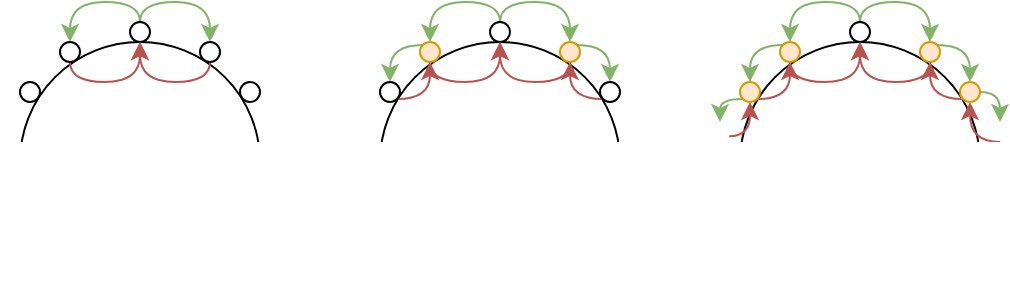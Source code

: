 <mxfile version="13.9.9" type="device" pages="2"><diagram id="vTcoyEnRLcgLhXLbYMKD" name="Page-1"><mxGraphModel dx="984" dy="431" grid="1" gridSize="10" guides="1" tooltips="1" connect="1" arrows="1" fold="1" page="1" pageScale="1" pageWidth="583" pageHeight="413" math="0" shadow="0"><root><mxCell id="0"/><mxCell id="1" parent="0"/><mxCell id="iMOEymc-GeRiQyR5Aa69-2" value="" style="ellipse;whiteSpace=wrap;html=1;" vertex="1" parent="1"><mxGeometry x="70" y="30" width="120" height="120" as="geometry"/></mxCell><mxCell id="iMOEymc-GeRiQyR5Aa69-57" style="edgeStyle=orthogonalEdgeStyle;rounded=0;orthogonalLoop=1;jettySize=auto;html=1;exitX=0.5;exitY=0;exitDx=0;exitDy=0;entryX=0.5;entryY=0;entryDx=0;entryDy=0;startArrow=none;startFill=0;endArrow=classic;endFill=1;elbow=vertical;curved=1;fillColor=#d5e8d4;strokeColor=#82b366;" edge="1" parent="1" source="iMOEymc-GeRiQyR5Aa69-23" target="iMOEymc-GeRiQyR5Aa69-25"><mxGeometry relative="1" as="geometry"><Array as="points"><mxPoint x="130" y="10"/><mxPoint x="95" y="10"/></Array></mxGeometry></mxCell><mxCell id="iMOEymc-GeRiQyR5Aa69-59" style="edgeStyle=orthogonalEdgeStyle;orthogonalLoop=1;jettySize=auto;html=1;exitX=0.5;exitY=0;exitDx=0;exitDy=0;entryX=0.5;entryY=0;entryDx=0;entryDy=0;startArrow=none;startFill=0;endArrow=classic;endFill=1;fillColor=#d5e8d4;strokeColor=#82b366;curved=1;" edge="1" parent="1" source="iMOEymc-GeRiQyR5Aa69-23" target="iMOEymc-GeRiQyR5Aa69-24"><mxGeometry relative="1" as="geometry"><Array as="points"><mxPoint x="130" y="10"/><mxPoint x="165" y="10"/></Array></mxGeometry></mxCell><mxCell id="iMOEymc-GeRiQyR5Aa69-23" value="" style="ellipse;whiteSpace=wrap;html=1;aspect=fixed;" vertex="1" parent="1"><mxGeometry x="125" y="20" width="10" height="10" as="geometry"/></mxCell><mxCell id="iMOEymc-GeRiQyR5Aa69-60" style="edgeStyle=orthogonalEdgeStyle;curved=1;rounded=0;orthogonalLoop=1;jettySize=auto;html=1;exitX=0.5;exitY=1;exitDx=0;exitDy=0;entryX=0.5;entryY=1;entryDx=0;entryDy=0;startArrow=none;startFill=0;endArrow=classic;endFill=1;fillColor=#f8cecc;strokeColor=#b85450;" edge="1" parent="1" source="iMOEymc-GeRiQyR5Aa69-24" target="iMOEymc-GeRiQyR5Aa69-23"><mxGeometry relative="1" as="geometry"><Array as="points"><mxPoint x="165" y="50"/><mxPoint x="130" y="50"/></Array></mxGeometry></mxCell><mxCell id="iMOEymc-GeRiQyR5Aa69-24" value="" style="ellipse;whiteSpace=wrap;html=1;aspect=fixed;" vertex="1" parent="1"><mxGeometry x="160" y="30" width="10" height="10" as="geometry"/></mxCell><mxCell id="iMOEymc-GeRiQyR5Aa69-58" style="edgeStyle=orthogonalEdgeStyle;curved=1;rounded=0;orthogonalLoop=1;jettySize=auto;html=1;exitX=0.5;exitY=1;exitDx=0;exitDy=0;entryX=0.5;entryY=0;entryDx=0;entryDy=0;startArrow=none;startFill=0;endArrow=classic;endFill=1;fillColor=#f8cecc;strokeColor=#b85450;" edge="1" parent="1" source="iMOEymc-GeRiQyR5Aa69-25" target="iMOEymc-GeRiQyR5Aa69-2"><mxGeometry relative="1" as="geometry"><Array as="points"><mxPoint x="95" y="50"/><mxPoint x="130" y="50"/></Array></mxGeometry></mxCell><mxCell id="iMOEymc-GeRiQyR5Aa69-25" value="" style="ellipse;whiteSpace=wrap;html=1;aspect=fixed;" vertex="1" parent="1"><mxGeometry x="90" y="30" width="10" height="10" as="geometry"/></mxCell><mxCell id="iMOEymc-GeRiQyR5Aa69-26" value="" style="ellipse;whiteSpace=wrap;html=1;aspect=fixed;" vertex="1" parent="1"><mxGeometry x="180" y="50" width="10" height="10" as="geometry"/></mxCell><mxCell id="iMOEymc-GeRiQyR5Aa69-27" value="" style="ellipse;whiteSpace=wrap;html=1;aspect=fixed;" vertex="1" parent="1"><mxGeometry x="70" y="50" width="10" height="10" as="geometry"/></mxCell><mxCell id="iMOEymc-GeRiQyR5Aa69-56" value="" style="rounded=0;whiteSpace=wrap;html=1;strokeColor=none;" vertex="1" parent="1"><mxGeometry x="60" y="80" width="140" height="80" as="geometry"/></mxCell><mxCell id="iMOEymc-GeRiQyR5Aa69-61" value="" style="ellipse;whiteSpace=wrap;html=1;" vertex="1" parent="1"><mxGeometry x="250" y="30" width="120" height="120" as="geometry"/></mxCell><mxCell id="iMOEymc-GeRiQyR5Aa69-62" style="edgeStyle=orthogonalEdgeStyle;rounded=0;orthogonalLoop=1;jettySize=auto;html=1;entryX=0.5;entryY=0;entryDx=0;entryDy=0;startArrow=none;startFill=0;endArrow=classic;endFill=1;elbow=vertical;curved=1;fillColor=#d5e8d4;strokeColor=#82b366;exitX=0.5;exitY=0;exitDx=0;exitDy=0;" edge="1" source="iMOEymc-GeRiQyR5Aa69-64" target="iMOEymc-GeRiQyR5Aa69-68" parent="1"><mxGeometry relative="1" as="geometry"><mxPoint x="275" y="10" as="sourcePoint"/><Array as="points"><mxPoint x="310" y="10"/><mxPoint x="275" y="10"/></Array></mxGeometry></mxCell><mxCell id="iMOEymc-GeRiQyR5Aa69-63" style="edgeStyle=orthogonalEdgeStyle;curved=1;rounded=0;orthogonalLoop=1;jettySize=auto;html=1;exitX=0.5;exitY=0;exitDx=0;exitDy=0;entryX=0.5;entryY=0;entryDx=0;entryDy=0;startArrow=none;startFill=0;endArrow=classic;endFill=1;fillColor=#d5e8d4;strokeColor=#82b366;" edge="1" source="iMOEymc-GeRiQyR5Aa69-64" target="iMOEymc-GeRiQyR5Aa69-66" parent="1"><mxGeometry relative="1" as="geometry"><Array as="points"><mxPoint x="310" y="10"/><mxPoint x="345" y="10"/></Array></mxGeometry></mxCell><mxCell id="iMOEymc-GeRiQyR5Aa69-64" value="" style="ellipse;whiteSpace=wrap;html=1;aspect=fixed;" vertex="1" parent="1"><mxGeometry x="305" y="20" width="10" height="10" as="geometry"/></mxCell><mxCell id="iMOEymc-GeRiQyR5Aa69-65" style="edgeStyle=orthogonalEdgeStyle;curved=1;rounded=0;orthogonalLoop=1;jettySize=auto;html=1;exitX=0.5;exitY=1;exitDx=0;exitDy=0;entryX=0.5;entryY=1;entryDx=0;entryDy=0;startArrow=none;startFill=0;endArrow=classic;endFill=1;fillColor=#f8cecc;strokeColor=#b85450;" edge="1" source="iMOEymc-GeRiQyR5Aa69-66" target="iMOEymc-GeRiQyR5Aa69-64" parent="1"><mxGeometry relative="1" as="geometry"><Array as="points"><mxPoint x="345" y="50"/><mxPoint x="310" y="50"/></Array></mxGeometry></mxCell><mxCell id="iMOEymc-GeRiQyR5Aa69-72" style="edgeStyle=orthogonalEdgeStyle;curved=1;rounded=0;orthogonalLoop=1;jettySize=auto;html=1;exitX=1;exitY=0;exitDx=0;exitDy=0;entryX=0.5;entryY=0;entryDx=0;entryDy=0;startArrow=none;startFill=0;endArrow=classic;endFill=1;fillColor=#d5e8d4;strokeColor=#82b366;" edge="1" parent="1" source="iMOEymc-GeRiQyR5Aa69-66" target="iMOEymc-GeRiQyR5Aa69-69"><mxGeometry relative="1" as="geometry"/></mxCell><mxCell id="iMOEymc-GeRiQyR5Aa69-66" value="" style="ellipse;whiteSpace=wrap;html=1;aspect=fixed;fillColor=#ffe6cc;strokeColor=#d79b00;" vertex="1" parent="1"><mxGeometry x="340" y="30" width="10" height="10" as="geometry"/></mxCell><mxCell id="iMOEymc-GeRiQyR5Aa69-67" style="edgeStyle=orthogonalEdgeStyle;curved=1;rounded=0;orthogonalLoop=1;jettySize=auto;html=1;exitX=0.5;exitY=1;exitDx=0;exitDy=0;entryX=0.5;entryY=0;entryDx=0;entryDy=0;startArrow=none;startFill=0;endArrow=classic;endFill=1;fillColor=#f8cecc;strokeColor=#b85450;" edge="1" source="iMOEymc-GeRiQyR5Aa69-68" target="iMOEymc-GeRiQyR5Aa69-61" parent="1"><mxGeometry relative="1" as="geometry"><Array as="points"><mxPoint x="275" y="50"/><mxPoint x="310" y="50"/></Array></mxGeometry></mxCell><mxCell id="iMOEymc-GeRiQyR5Aa69-74" style="edgeStyle=orthogonalEdgeStyle;curved=1;rounded=0;orthogonalLoop=1;jettySize=auto;html=1;exitX=0;exitY=0;exitDx=0;exitDy=0;entryX=0.5;entryY=0;entryDx=0;entryDy=0;startArrow=none;startFill=0;endArrow=classic;endFill=1;fillColor=#d5e8d4;strokeColor=#82b366;" edge="1" parent="1" source="iMOEymc-GeRiQyR5Aa69-68" target="iMOEymc-GeRiQyR5Aa69-70"><mxGeometry relative="1" as="geometry"/></mxCell><mxCell id="iMOEymc-GeRiQyR5Aa69-68" value="" style="ellipse;whiteSpace=wrap;html=1;aspect=fixed;fillColor=#ffe6cc;strokeColor=#d79b00;" vertex="1" parent="1"><mxGeometry x="270" y="30" width="10" height="10" as="geometry"/></mxCell><mxCell id="iMOEymc-GeRiQyR5Aa69-73" style="edgeStyle=orthogonalEdgeStyle;curved=1;rounded=0;orthogonalLoop=1;jettySize=auto;html=1;exitX=0;exitY=1;exitDx=0;exitDy=0;startArrow=none;startFill=0;endArrow=classic;endFill=1;fillColor=#f8cecc;strokeColor=#b85450;entryX=0.5;entryY=1;entryDx=0;entryDy=0;" edge="1" parent="1" source="iMOEymc-GeRiQyR5Aa69-69" target="iMOEymc-GeRiQyR5Aa69-66"><mxGeometry relative="1" as="geometry"><mxPoint x="349" y="39" as="targetPoint"/></mxGeometry></mxCell><mxCell id="iMOEymc-GeRiQyR5Aa69-69" value="" style="ellipse;whiteSpace=wrap;html=1;aspect=fixed;" vertex="1" parent="1"><mxGeometry x="360" y="50" width="10" height="10" as="geometry"/></mxCell><mxCell id="iMOEymc-GeRiQyR5Aa69-75" style="edgeStyle=orthogonalEdgeStyle;curved=1;rounded=0;orthogonalLoop=1;jettySize=auto;html=1;exitX=1;exitY=1;exitDx=0;exitDy=0;entryX=0.5;entryY=1;entryDx=0;entryDy=0;startArrow=none;startFill=0;endArrow=classic;endFill=1;fillColor=#f8cecc;strokeColor=#b85450;" edge="1" parent="1" source="iMOEymc-GeRiQyR5Aa69-70" target="iMOEymc-GeRiQyR5Aa69-68"><mxGeometry relative="1" as="geometry"/></mxCell><mxCell id="iMOEymc-GeRiQyR5Aa69-70" value="" style="ellipse;whiteSpace=wrap;html=1;aspect=fixed;" vertex="1" parent="1"><mxGeometry x="250" y="50" width="10" height="10" as="geometry"/></mxCell><mxCell id="iMOEymc-GeRiQyR5Aa69-71" value="" style="rounded=0;whiteSpace=wrap;html=1;strokeColor=none;" vertex="1" parent="1"><mxGeometry x="240" y="80" width="140" height="80" as="geometry"/></mxCell><mxCell id="iMOEymc-GeRiQyR5Aa69-76" value="" style="ellipse;whiteSpace=wrap;html=1;" vertex="1" parent="1"><mxGeometry x="430" y="30" width="120" height="120" as="geometry"/></mxCell><mxCell id="iMOEymc-GeRiQyR5Aa69-77" style="edgeStyle=orthogonalEdgeStyle;rounded=0;orthogonalLoop=1;jettySize=auto;html=1;entryX=0.5;entryY=0;entryDx=0;entryDy=0;startArrow=none;startFill=0;endArrow=classic;endFill=1;elbow=vertical;curved=1;fillColor=#d5e8d4;strokeColor=#82b366;exitX=0.5;exitY=0;exitDx=0;exitDy=0;" edge="1" source="iMOEymc-GeRiQyR5Aa69-79" target="iMOEymc-GeRiQyR5Aa69-85" parent="1"><mxGeometry relative="1" as="geometry"><mxPoint x="455" y="10" as="sourcePoint"/><Array as="points"><mxPoint x="490" y="10"/><mxPoint x="455" y="10"/></Array></mxGeometry></mxCell><mxCell id="iMOEymc-GeRiQyR5Aa69-78" style="edgeStyle=orthogonalEdgeStyle;curved=1;rounded=0;orthogonalLoop=1;jettySize=auto;html=1;exitX=0.5;exitY=0;exitDx=0;exitDy=0;entryX=0.5;entryY=0;entryDx=0;entryDy=0;startArrow=none;startFill=0;endArrow=classic;endFill=1;fillColor=#d5e8d4;strokeColor=#82b366;" edge="1" source="iMOEymc-GeRiQyR5Aa69-79" target="iMOEymc-GeRiQyR5Aa69-82" parent="1"><mxGeometry relative="1" as="geometry"><Array as="points"><mxPoint x="490" y="10"/><mxPoint x="525" y="10"/></Array></mxGeometry></mxCell><mxCell id="iMOEymc-GeRiQyR5Aa69-79" value="" style="ellipse;whiteSpace=wrap;html=1;aspect=fixed;" vertex="1" parent="1"><mxGeometry x="485" y="20" width="10" height="10" as="geometry"/></mxCell><mxCell id="iMOEymc-GeRiQyR5Aa69-80" style="edgeStyle=orthogonalEdgeStyle;curved=1;rounded=0;orthogonalLoop=1;jettySize=auto;html=1;exitX=0.5;exitY=1;exitDx=0;exitDy=0;entryX=0.5;entryY=1;entryDx=0;entryDy=0;startArrow=none;startFill=0;endArrow=classic;endFill=1;fillColor=#f8cecc;strokeColor=#b85450;" edge="1" source="iMOEymc-GeRiQyR5Aa69-82" target="iMOEymc-GeRiQyR5Aa69-79" parent="1"><mxGeometry relative="1" as="geometry"><Array as="points"><mxPoint x="525" y="50"/><mxPoint x="490" y="50"/></Array></mxGeometry></mxCell><mxCell id="iMOEymc-GeRiQyR5Aa69-81" style="edgeStyle=orthogonalEdgeStyle;curved=1;rounded=0;orthogonalLoop=1;jettySize=auto;html=1;exitX=1;exitY=0;exitDx=0;exitDy=0;entryX=0.5;entryY=0;entryDx=0;entryDy=0;startArrow=none;startFill=0;endArrow=classic;endFill=1;fillColor=#d5e8d4;strokeColor=#82b366;" edge="1" source="iMOEymc-GeRiQyR5Aa69-82" target="iMOEymc-GeRiQyR5Aa69-87" parent="1"><mxGeometry relative="1" as="geometry"/></mxCell><mxCell id="iMOEymc-GeRiQyR5Aa69-82" value="" style="ellipse;whiteSpace=wrap;html=1;aspect=fixed;fillColor=#ffe6cc;strokeColor=#d79b00;" vertex="1" parent="1"><mxGeometry x="520" y="30" width="10" height="10" as="geometry"/></mxCell><mxCell id="iMOEymc-GeRiQyR5Aa69-83" style="edgeStyle=orthogonalEdgeStyle;curved=1;rounded=0;orthogonalLoop=1;jettySize=auto;html=1;exitX=0.5;exitY=1;exitDx=0;exitDy=0;entryX=0.5;entryY=0;entryDx=0;entryDy=0;startArrow=none;startFill=0;endArrow=classic;endFill=1;fillColor=#f8cecc;strokeColor=#b85450;" edge="1" source="iMOEymc-GeRiQyR5Aa69-85" target="iMOEymc-GeRiQyR5Aa69-76" parent="1"><mxGeometry relative="1" as="geometry"><Array as="points"><mxPoint x="455" y="50"/><mxPoint x="490" y="50"/></Array></mxGeometry></mxCell><mxCell id="iMOEymc-GeRiQyR5Aa69-84" style="edgeStyle=orthogonalEdgeStyle;curved=1;rounded=0;orthogonalLoop=1;jettySize=auto;html=1;exitX=0;exitY=0;exitDx=0;exitDy=0;entryX=0.5;entryY=0;entryDx=0;entryDy=0;startArrow=none;startFill=0;endArrow=classic;endFill=1;fillColor=#d5e8d4;strokeColor=#82b366;" edge="1" source="iMOEymc-GeRiQyR5Aa69-85" target="iMOEymc-GeRiQyR5Aa69-89" parent="1"><mxGeometry relative="1" as="geometry"/></mxCell><mxCell id="iMOEymc-GeRiQyR5Aa69-85" value="" style="ellipse;whiteSpace=wrap;html=1;aspect=fixed;fillColor=#ffe6cc;strokeColor=#d79b00;" vertex="1" parent="1"><mxGeometry x="450" y="30" width="10" height="10" as="geometry"/></mxCell><mxCell id="iMOEymc-GeRiQyR5Aa69-86" style="edgeStyle=orthogonalEdgeStyle;curved=1;rounded=0;orthogonalLoop=1;jettySize=auto;html=1;exitX=0;exitY=1;exitDx=0;exitDy=0;startArrow=none;startFill=0;endArrow=classic;endFill=1;fillColor=#f8cecc;strokeColor=#b85450;entryX=0.5;entryY=1;entryDx=0;entryDy=0;" edge="1" source="iMOEymc-GeRiQyR5Aa69-87" target="iMOEymc-GeRiQyR5Aa69-82" parent="1"><mxGeometry relative="1" as="geometry"><mxPoint x="529" y="39" as="targetPoint"/></mxGeometry></mxCell><mxCell id="iMOEymc-GeRiQyR5Aa69-92" style="edgeStyle=orthogonalEdgeStyle;curved=1;orthogonalLoop=1;jettySize=auto;html=1;exitX=1;exitY=0.5;exitDx=0;exitDy=0;startArrow=none;startFill=0;endArrow=classic;endFill=1;fillColor=#d5e8d4;strokeColor=#82b366;" edge="1" parent="1" source="iMOEymc-GeRiQyR5Aa69-87"><mxGeometry relative="1" as="geometry"><mxPoint x="560" y="70.0" as="targetPoint"/></mxGeometry></mxCell><mxCell id="iMOEymc-GeRiQyR5Aa69-93" style="edgeStyle=orthogonalEdgeStyle;curved=1;orthogonalLoop=1;jettySize=auto;html=1;exitX=0.5;exitY=1;exitDx=0;exitDy=0;entryX=1;entryY=0;entryDx=0;entryDy=0;startArrow=classic;startFill=1;endArrow=none;endFill=0;fillColor=#f8cecc;strokeColor=#b85450;" edge="1" parent="1" source="iMOEymc-GeRiQyR5Aa69-87" target="iMOEymc-GeRiQyR5Aa69-90"><mxGeometry relative="1" as="geometry"><Array as="points"><mxPoint x="545" y="80"/></Array></mxGeometry></mxCell><mxCell id="iMOEymc-GeRiQyR5Aa69-87" value="" style="ellipse;whiteSpace=wrap;html=1;aspect=fixed;fillColor=#ffe6cc;strokeColor=#d79b00;" vertex="1" parent="1"><mxGeometry x="540" y="50" width="10" height="10" as="geometry"/></mxCell><mxCell id="iMOEymc-GeRiQyR5Aa69-88" style="edgeStyle=orthogonalEdgeStyle;curved=1;rounded=0;orthogonalLoop=1;jettySize=auto;html=1;exitX=1;exitY=1;exitDx=0;exitDy=0;entryX=0.5;entryY=1;entryDx=0;entryDy=0;startArrow=none;startFill=0;endArrow=classic;endFill=1;fillColor=#f8cecc;strokeColor=#b85450;" edge="1" source="iMOEymc-GeRiQyR5Aa69-89" target="iMOEymc-GeRiQyR5Aa69-85" parent="1"><mxGeometry relative="1" as="geometry"/></mxCell><mxCell id="iMOEymc-GeRiQyR5Aa69-91" style="edgeStyle=orthogonalEdgeStyle;curved=1;orthogonalLoop=1;jettySize=auto;html=1;exitX=0;exitY=1;exitDx=0;exitDy=0;startArrow=none;startFill=0;endArrow=classic;endFill=1;fillColor=#d5e8d4;strokeColor=#82b366;" edge="1" parent="1" source="iMOEymc-GeRiQyR5Aa69-89"><mxGeometry relative="1" as="geometry"><mxPoint x="420" y="70.0" as="targetPoint"/></mxGeometry></mxCell><mxCell id="iMOEymc-GeRiQyR5Aa69-94" style="edgeStyle=orthogonalEdgeStyle;curved=1;orthogonalLoop=1;jettySize=auto;html=1;exitX=0.5;exitY=1;exitDx=0;exitDy=0;entryX=0.033;entryY=-0.036;entryDx=0;entryDy=0;entryPerimeter=0;startArrow=classic;startFill=1;endArrow=none;endFill=0;fillColor=#f8cecc;strokeColor=#b85450;" edge="1" parent="1" source="iMOEymc-GeRiQyR5Aa69-89" target="iMOEymc-GeRiQyR5Aa69-90"><mxGeometry relative="1" as="geometry"><Array as="points"><mxPoint x="435" y="77"/></Array></mxGeometry></mxCell><mxCell id="iMOEymc-GeRiQyR5Aa69-89" value="" style="ellipse;whiteSpace=wrap;html=1;aspect=fixed;fillColor=#ffe6cc;strokeColor=#d79b00;" vertex="1" parent="1"><mxGeometry x="430" y="50" width="10" height="10" as="geometry"/></mxCell><mxCell id="iMOEymc-GeRiQyR5Aa69-90" value="" style="rounded=0;whiteSpace=wrap;html=1;strokeColor=none;" vertex="1" parent="1"><mxGeometry x="420" y="80" width="140" height="80" as="geometry"/></mxCell></root></mxGraphModel></diagram><diagram id="LGYFksL27k9XDOhBidh-" name="Page-2"><mxGraphModel dx="2066" dy="905" grid="1" gridSize="10" guides="1" tooltips="1" connect="1" arrows="1" fold="1" page="1" pageScale="1" pageWidth="583" pageHeight="413" math="0" shadow="0"><root><mxCell id="qx38RG-F-tFGokFHPjvb-0"/><mxCell id="qx38RG-F-tFGokFHPjvb-1" parent="qx38RG-F-tFGokFHPjvb-0"/><mxCell id="qx38RG-F-tFGokFHPjvb-2" style="edgeStyle=orthogonalEdgeStyle;rounded=0;orthogonalLoop=1;jettySize=auto;html=1;exitX=1;exitY=0.5;exitDx=0;exitDy=0;entryX=0;entryY=0.5;entryDx=0;entryDy=0;startArrow=none;startFill=0;shape=flexArrow;" edge="1" parent="qx38RG-F-tFGokFHPjvb-1" source="qx38RG-F-tFGokFHPjvb-4" target="qx38RG-F-tFGokFHPjvb-6"><mxGeometry relative="1" as="geometry"/></mxCell><mxCell id="qx38RG-F-tFGokFHPjvb-4" value="5" style="ellipse;whiteSpace=wrap;html=1;aspect=fixed;" vertex="1" parent="qx38RG-F-tFGokFHPjvb-1"><mxGeometry x="50" y="150" width="80" height="80" as="geometry"/></mxCell><mxCell id="qx38RG-F-tFGokFHPjvb-5" style="edgeStyle=orthogonalEdgeStyle;rounded=0;orthogonalLoop=1;jettySize=auto;html=1;exitX=1;exitY=0.5;exitDx=0;exitDy=0;entryX=0;entryY=0.5;entryDx=0;entryDy=0;startArrow=none;startFill=0;shape=flexArrow;" edge="1" parent="qx38RG-F-tFGokFHPjvb-1" source="qx38RG-F-tFGokFHPjvb-6" target="qx38RG-F-tFGokFHPjvb-7"><mxGeometry relative="1" as="geometry"/></mxCell><mxCell id="qx38RG-F-tFGokFHPjvb-6" value="14" style="ellipse;whiteSpace=wrap;html=1;aspect=fixed;" vertex="1" parent="qx38RG-F-tFGokFHPjvb-1"><mxGeometry x="260" y="150" width="80" height="80" as="geometry"/></mxCell><mxCell id="qx38RG-F-tFGokFHPjvb-7" value="18" style="ellipse;whiteSpace=wrap;html=1;aspect=fixed;" vertex="1" parent="qx38RG-F-tFGokFHPjvb-1"><mxGeometry x="390" y="150" width="80" height="80" as="geometry"/></mxCell><mxCell id="qx38RG-F-tFGokFHPjvb-8" value="" style="endArrow=classic;html=1;entryX=0.414;entryY=-0.036;entryDx=0;entryDy=0;entryPerimeter=0;shape=flexArrow;" edge="1" parent="qx38RG-F-tFGokFHPjvb-1" target="qx38RG-F-tFGokFHPjvb-7"><mxGeometry width="50" height="50" relative="1" as="geometry"><mxPoint x="390" y="80" as="sourcePoint"/><mxPoint x="440" y="30" as="targetPoint"/></mxGeometry></mxCell><mxCell id="qx38RG-F-tFGokFHPjvb-11" value="" style="endArrow=classic;html=1;entryX=0.414;entryY=-0.036;entryDx=0;entryDy=0;entryPerimeter=0;shape=flexArrow;" edge="1" parent="qx38RG-F-tFGokFHPjvb-1"><mxGeometry width="50" height="50" relative="1" as="geometry"><mxPoint x="260" y="82.88" as="sourcePoint"/><mxPoint x="293.12" y="150" as="targetPoint"/></mxGeometry></mxCell><mxCell id="c0nCLNPdN0f47CtLpyea-0" value="3" style="endArrow=classic;html=1;" edge="1" parent="qx38RG-F-tFGokFHPjvb-1"><mxGeometry width="50" height="50" relative="1" as="geometry"><mxPoint x="240" y="80" as="sourcePoint"/><mxPoint x="260" y="130" as="targetPoint"/></mxGeometry></mxCell><mxCell id="c0nCLNPdN0f47CtLpyea-2" value="s" style="endArrow=none;html=1;startArrow=classic;startFill=1;endFill=0;" edge="1" parent="qx38RG-F-tFGokFHPjvb-1"><mxGeometry width="50" height="50" relative="1" as="geometry"><mxPoint x="274" y="70" as="sourcePoint"/><mxPoint x="294" y="120" as="targetPoint"/></mxGeometry></mxCell><mxCell id="c0nCLNPdN0f47CtLpyea-3" value="s" style="endArrow=none;html=1;startArrow=classic;startFill=1;endFill=0;" edge="1" parent="qx38RG-F-tFGokFHPjvb-1"><mxGeometry width="50" height="50" relative="1" as="geometry"><mxPoint x="405" y="70" as="sourcePoint"/><mxPoint x="425" y="120" as="targetPoint"/></mxGeometry></mxCell><mxCell id="c0nCLNPdN0f47CtLpyea-4" value="3" style="endArrow=classic;html=1;" edge="1" parent="qx38RG-F-tFGokFHPjvb-1"><mxGeometry width="50" height="50" relative="1" as="geometry"><mxPoint x="371" y="80" as="sourcePoint"/><mxPoint x="391" y="130" as="targetPoint"/></mxGeometry></mxCell><mxCell id="c0nCLNPdN0f47CtLpyea-5" value="3" style="endArrow=classic;html=1;" edge="1" parent="qx38RG-F-tFGokFHPjvb-1"><mxGeometry width="50" height="50" relative="1" as="geometry"><mxPoint x="342" y="206" as="sourcePoint"/><mxPoint x="372" y="206" as="targetPoint"/></mxGeometry></mxCell><mxCell id="c0nCLNPdN0f47CtLpyea-6" value="s" style="endArrow=none;html=1;startArrow=classic;startFill=1;endFill=0;" edge="1" parent="qx38RG-F-tFGokFHPjvb-1"><mxGeometry width="50" height="50" relative="1" as="geometry"><mxPoint x="346" y="175" as="sourcePoint"/><mxPoint x="370" y="175" as="targetPoint"/></mxGeometry></mxCell><mxCell id="c0nCLNPdN0f47CtLpyea-9" value="" style="endArrow=classic;html=1;shape=flexArrow;" edge="1" parent="qx38RG-F-tFGokFHPjvb-1"><mxGeometry width="50" height="50" relative="1" as="geometry"><mxPoint x="400" y="300" as="sourcePoint"/><mxPoint x="420" y="240" as="targetPoint"/></mxGeometry></mxCell><mxCell id="c0nCLNPdN0f47CtLpyea-10" value="n" style="endArrow=none;html=1;startArrow=classic;startFill=1;endFill=0;" edge="1" parent="qx38RG-F-tFGokFHPjvb-1"><mxGeometry width="50" height="50" relative="1" as="geometry"><mxPoint x="415" y="300" as="sourcePoint"/><mxPoint x="430" y="260" as="targetPoint"/></mxGeometry></mxCell><mxCell id="c0nCLNPdN0f47CtLpyea-11" value="9" style="endArrow=classic;html=1;" edge="1" parent="qx38RG-F-tFGokFHPjvb-1"><mxGeometry width="50" height="50" relative="1" as="geometry"><mxPoint x="381" y="290" as="sourcePoint"/><mxPoint x="400" y="250" as="targetPoint"/></mxGeometry></mxCell><mxCell id="c0nCLNPdN0f47CtLpyea-12" value="n" style="endArrow=classic;html=1;" edge="1" parent="qx38RG-F-tFGokFHPjvb-1"><mxGeometry width="50" height="50" relative="1" as="geometry"><mxPoint x="230" y="200" as="sourcePoint"/><mxPoint x="140" y="200" as="targetPoint"/></mxGeometry></mxCell><mxCell id="c0nCLNPdN0f47CtLpyea-13" value="5" style="endArrow=classic;html=1;" edge="1" parent="qx38RG-F-tFGokFHPjvb-1"><mxGeometry width="50" height="50" relative="1" as="geometry"><mxPoint x="140" y="179" as="sourcePoint"/><mxPoint x="230" y="179" as="targetPoint"/></mxGeometry></mxCell></root></mxGraphModel></diagram></mxfile>